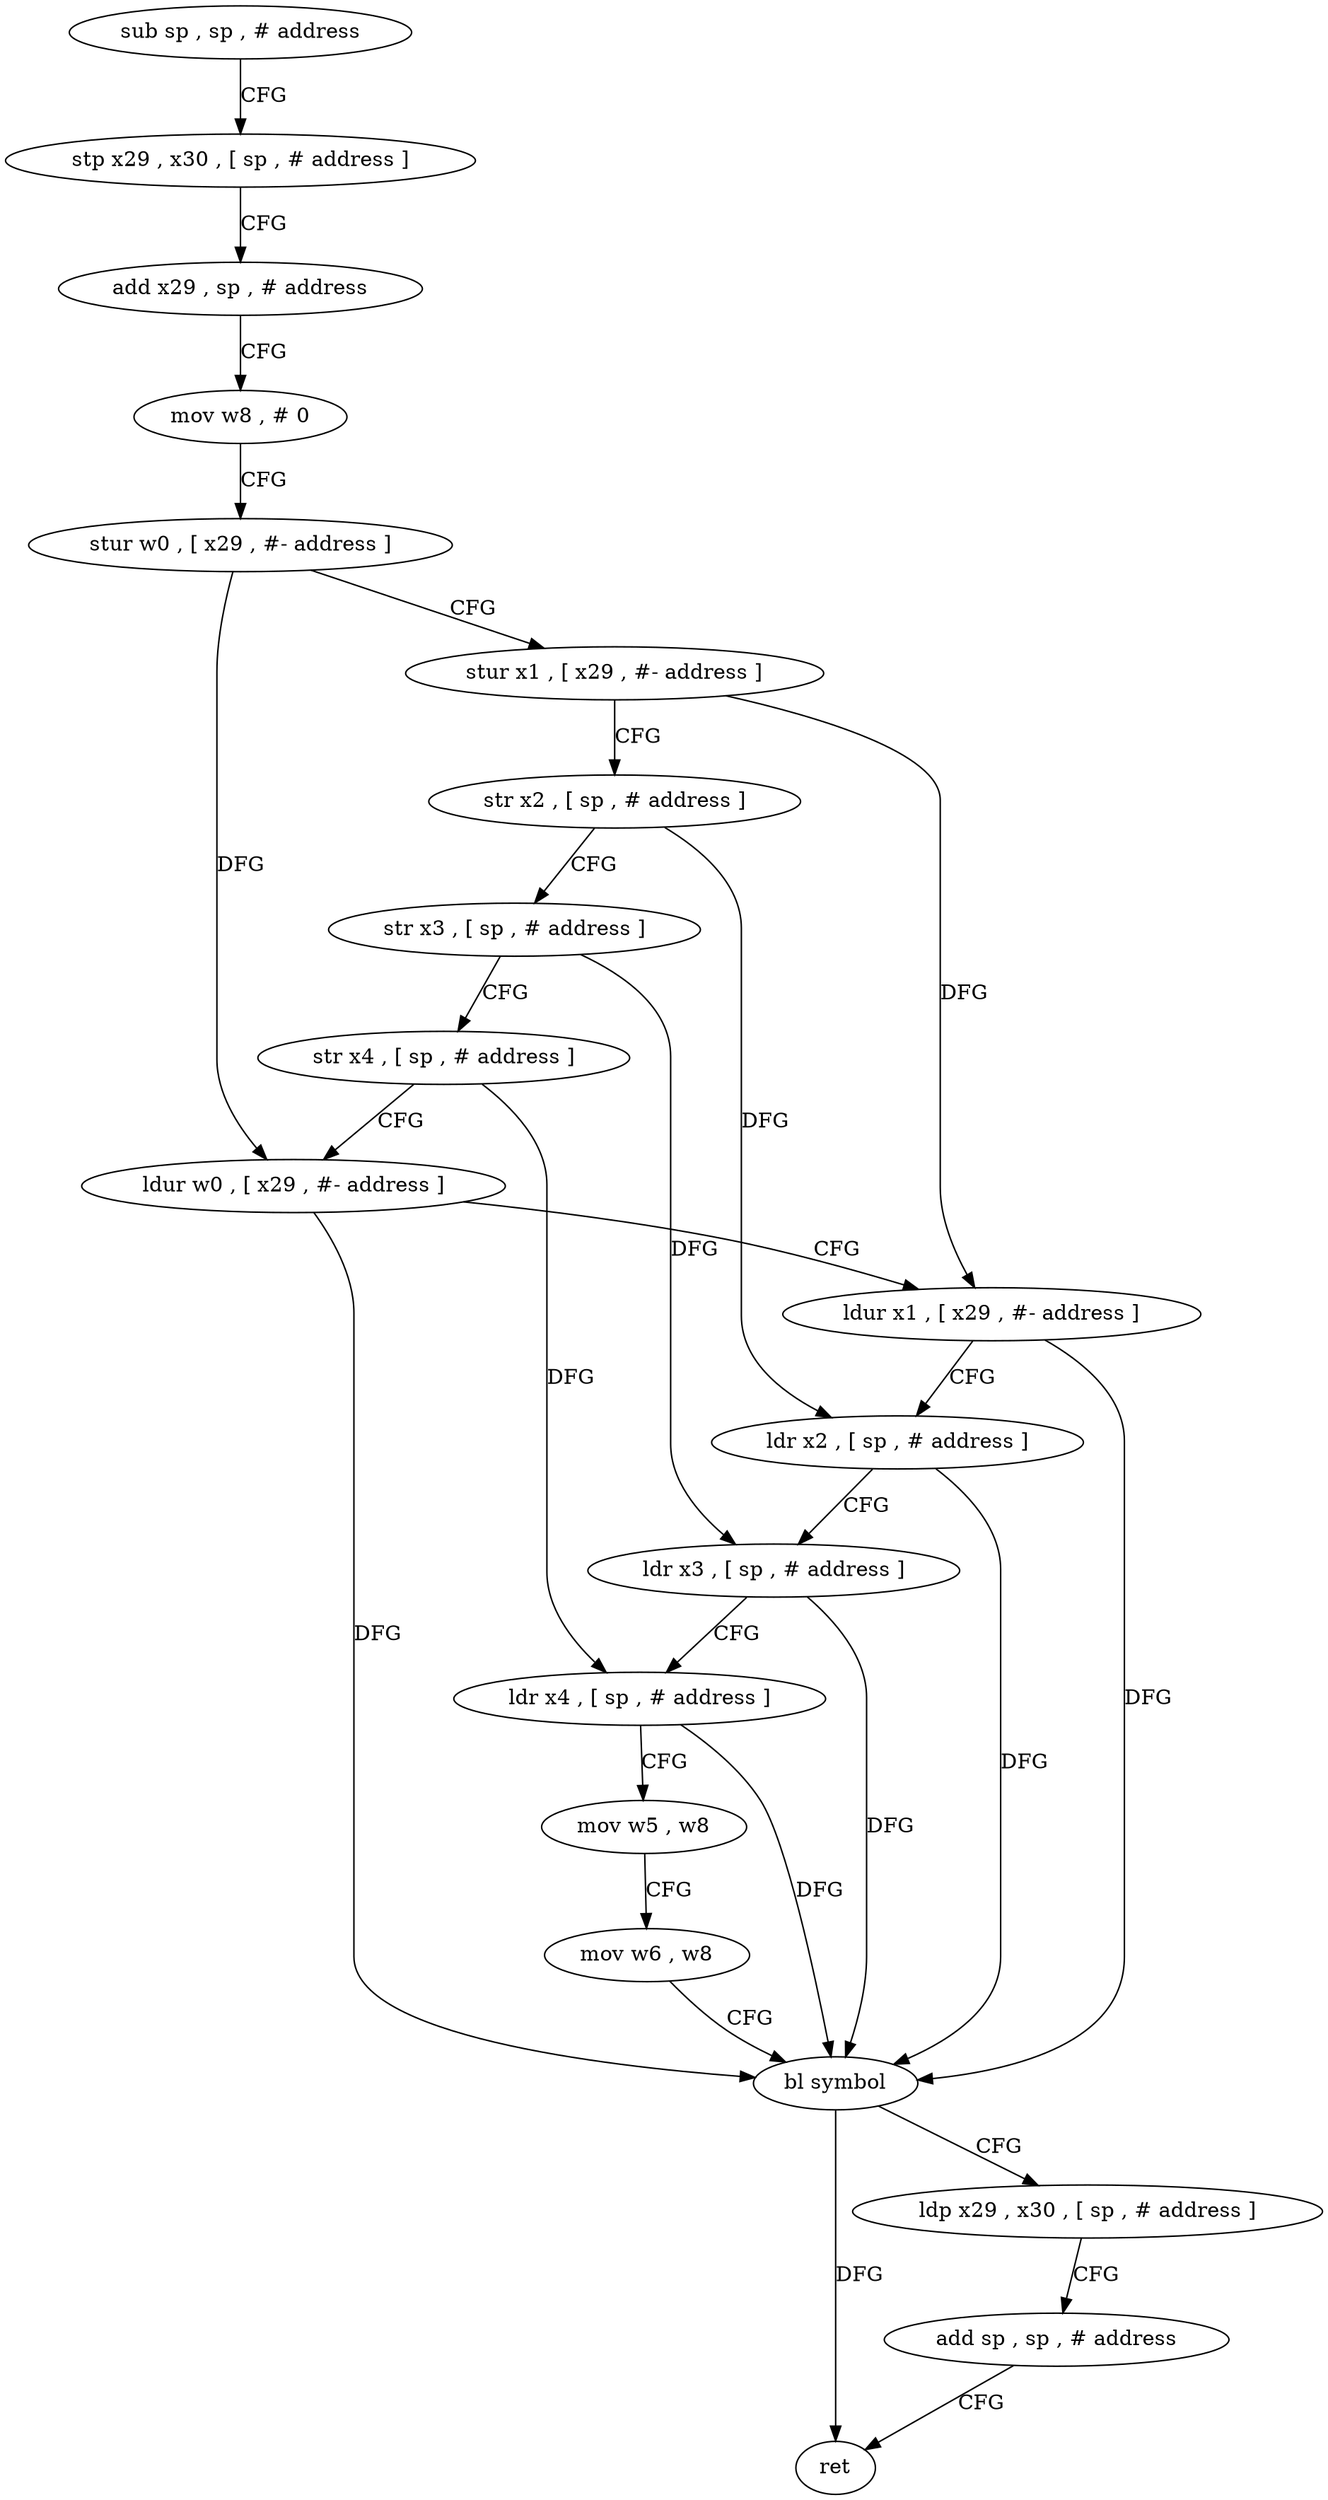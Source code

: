 digraph "func" {
"4219856" [label = "sub sp , sp , # address" ]
"4219860" [label = "stp x29 , x30 , [ sp , # address ]" ]
"4219864" [label = "add x29 , sp , # address" ]
"4219868" [label = "mov w8 , # 0" ]
"4219872" [label = "stur w0 , [ x29 , #- address ]" ]
"4219876" [label = "stur x1 , [ x29 , #- address ]" ]
"4219880" [label = "str x2 , [ sp , # address ]" ]
"4219884" [label = "str x3 , [ sp , # address ]" ]
"4219888" [label = "str x4 , [ sp , # address ]" ]
"4219892" [label = "ldur w0 , [ x29 , #- address ]" ]
"4219896" [label = "ldur x1 , [ x29 , #- address ]" ]
"4219900" [label = "ldr x2 , [ sp , # address ]" ]
"4219904" [label = "ldr x3 , [ sp , # address ]" ]
"4219908" [label = "ldr x4 , [ sp , # address ]" ]
"4219912" [label = "mov w5 , w8" ]
"4219916" [label = "mov w6 , w8" ]
"4219920" [label = "bl symbol" ]
"4219924" [label = "ldp x29 , x30 , [ sp , # address ]" ]
"4219928" [label = "add sp , sp , # address" ]
"4219932" [label = "ret" ]
"4219856" -> "4219860" [ label = "CFG" ]
"4219860" -> "4219864" [ label = "CFG" ]
"4219864" -> "4219868" [ label = "CFG" ]
"4219868" -> "4219872" [ label = "CFG" ]
"4219872" -> "4219876" [ label = "CFG" ]
"4219872" -> "4219892" [ label = "DFG" ]
"4219876" -> "4219880" [ label = "CFG" ]
"4219876" -> "4219896" [ label = "DFG" ]
"4219880" -> "4219884" [ label = "CFG" ]
"4219880" -> "4219900" [ label = "DFG" ]
"4219884" -> "4219888" [ label = "CFG" ]
"4219884" -> "4219904" [ label = "DFG" ]
"4219888" -> "4219892" [ label = "CFG" ]
"4219888" -> "4219908" [ label = "DFG" ]
"4219892" -> "4219896" [ label = "CFG" ]
"4219892" -> "4219920" [ label = "DFG" ]
"4219896" -> "4219900" [ label = "CFG" ]
"4219896" -> "4219920" [ label = "DFG" ]
"4219900" -> "4219904" [ label = "CFG" ]
"4219900" -> "4219920" [ label = "DFG" ]
"4219904" -> "4219908" [ label = "CFG" ]
"4219904" -> "4219920" [ label = "DFG" ]
"4219908" -> "4219912" [ label = "CFG" ]
"4219908" -> "4219920" [ label = "DFG" ]
"4219912" -> "4219916" [ label = "CFG" ]
"4219916" -> "4219920" [ label = "CFG" ]
"4219920" -> "4219924" [ label = "CFG" ]
"4219920" -> "4219932" [ label = "DFG" ]
"4219924" -> "4219928" [ label = "CFG" ]
"4219928" -> "4219932" [ label = "CFG" ]
}
